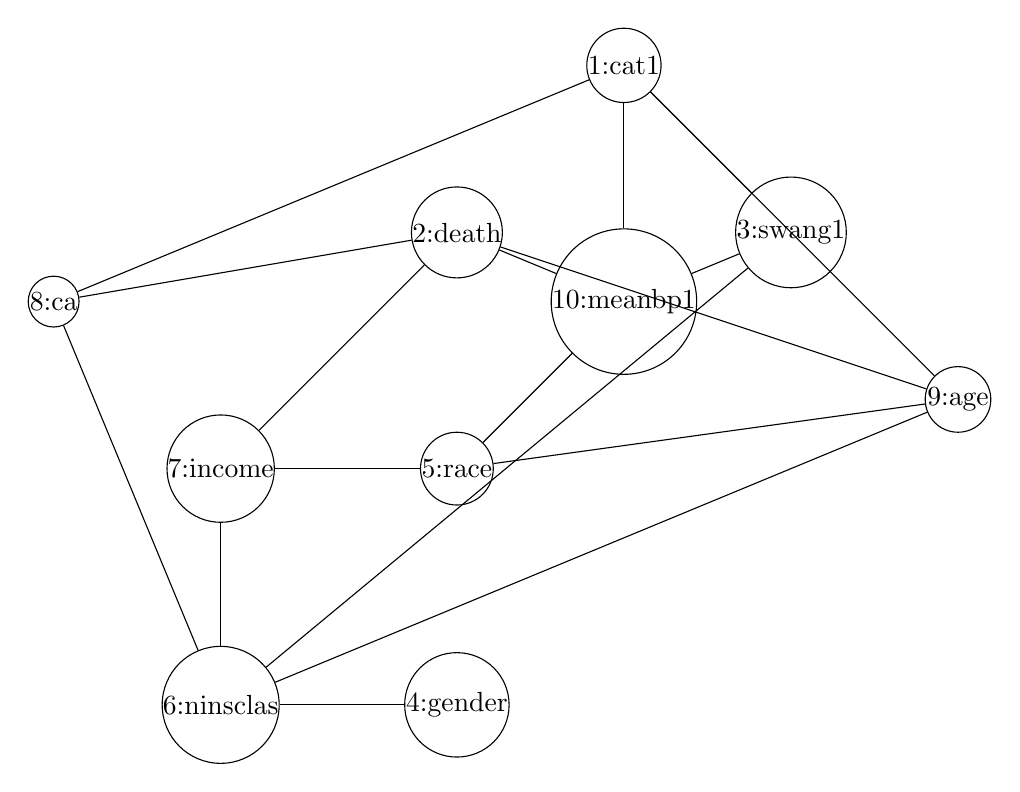 \begin{tikzpicture}[ball/.style = {circle, draw, align=center, inner sep=0}, node distance=3cm]

\node[ball](1){1:cat1};
\node[ball, below right of=1](3){3:swang1};
\node[ball, below of=1](10){10:meanbp1};
\node[ball, below left of=1](2){2:death};
\node[ball, below left of=10](5){5:race};

\node[ball, left of=5](7){7:income};

\node[ball, below of=7](6){6:ninsclas};
\node[ball, right of=6](4){4:gender};
\node[ball, above left of=7](8){8:ca};
\node[ball, below right of=3](9){9:age};

\draw [-] (1) to (8);
\draw [-] (1) to (9);

\draw [-] (1) to (3);
\draw [-] (1) to (10);

\draw [-] (3) to (10);

\draw [-] (2) to (7);
\draw [-] (2) to (8);
\draw [-] (2) to (9);
\draw [-] (2) to (10);
\draw [-] (4) to (6);
\draw [-] (5) to (7);
\draw [-] (5) to (9);
\draw [-] (5) to (10);
\draw [-] (3) to (6);
\draw [-] (6) to (7);
\draw [-] (6) to (8);
\draw [-] (6) to (9);




\end{tikzpicture}

